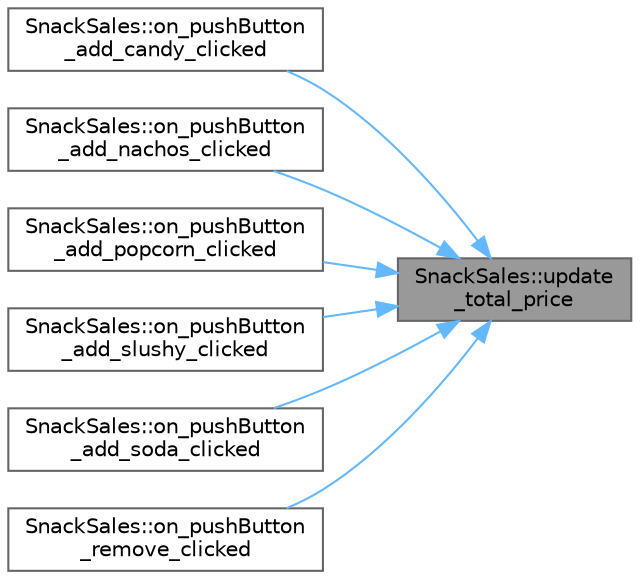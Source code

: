 digraph "SnackSales::update_total_price"
{
 // LATEX_PDF_SIZE
  bgcolor="transparent";
  edge [fontname=Helvetica,fontsize=10,labelfontname=Helvetica,labelfontsize=10];
  node [fontname=Helvetica,fontsize=10,shape=box,height=0.2,width=0.4];
  rankdir="RL";
  Node1 [id="Node000001",label="SnackSales::update\l_total_price",height=0.2,width=0.4,color="gray40", fillcolor="grey60", style="filled", fontcolor="black",tooltip="This function updates the total price."];
  Node1 -> Node2 [id="edge1_Node000001_Node000002",dir="back",color="steelblue1",style="solid",tooltip=" "];
  Node2 [id="Node000002",label="SnackSales::on_pushButton\l_add_candy_clicked",height=0.2,width=0.4,color="grey40", fillcolor="white", style="filled",URL="$class_snack_sales.html#a79f76678b5961b173b43f529f5483e69",tooltip="This function adds candy to the list widget with its price."];
  Node1 -> Node3 [id="edge2_Node000001_Node000003",dir="back",color="steelblue1",style="solid",tooltip=" "];
  Node3 [id="Node000003",label="SnackSales::on_pushButton\l_add_nachos_clicked",height=0.2,width=0.4,color="grey40", fillcolor="white", style="filled",URL="$class_snack_sales.html#af45343fd02864d5656b0d11316951030",tooltip="This function adds nachos to the list widget with its price."];
  Node1 -> Node4 [id="edge3_Node000001_Node000004",dir="back",color="steelblue1",style="solid",tooltip=" "];
  Node4 [id="Node000004",label="SnackSales::on_pushButton\l_add_popcorn_clicked",height=0.2,width=0.4,color="grey40", fillcolor="white", style="filled",URL="$class_snack_sales.html#a45fe9f73095909c13de62a0e7524e908",tooltip="This function adds popcorn to the list widget with its price."];
  Node1 -> Node5 [id="edge4_Node000001_Node000005",dir="back",color="steelblue1",style="solid",tooltip=" "];
  Node5 [id="Node000005",label="SnackSales::on_pushButton\l_add_slushy_clicked",height=0.2,width=0.4,color="grey40", fillcolor="white", style="filled",URL="$class_snack_sales.html#a31dfa6690922c362919fc7245dabb800",tooltip="This function adds slushy to the list widget with its price."];
  Node1 -> Node6 [id="edge5_Node000001_Node000006",dir="back",color="steelblue1",style="solid",tooltip=" "];
  Node6 [id="Node000006",label="SnackSales::on_pushButton\l_add_soda_clicked",height=0.2,width=0.4,color="grey40", fillcolor="white", style="filled",URL="$class_snack_sales.html#a5bfd108a2848b8bd9c7b5c343d36d652",tooltip="This function adds soda to the list widget with its price."];
  Node1 -> Node7 [id="edge6_Node000001_Node000007",dir="back",color="steelblue1",style="solid",tooltip=" "];
  Node7 [id="Node000007",label="SnackSales::on_pushButton\l_remove_clicked",height=0.2,width=0.4,color="grey40", fillcolor="white", style="filled",URL="$class_snack_sales.html#a74287095c17b9acb9c9029ea569db4b3",tooltip="This function removes selected item from the list widget."];
}
